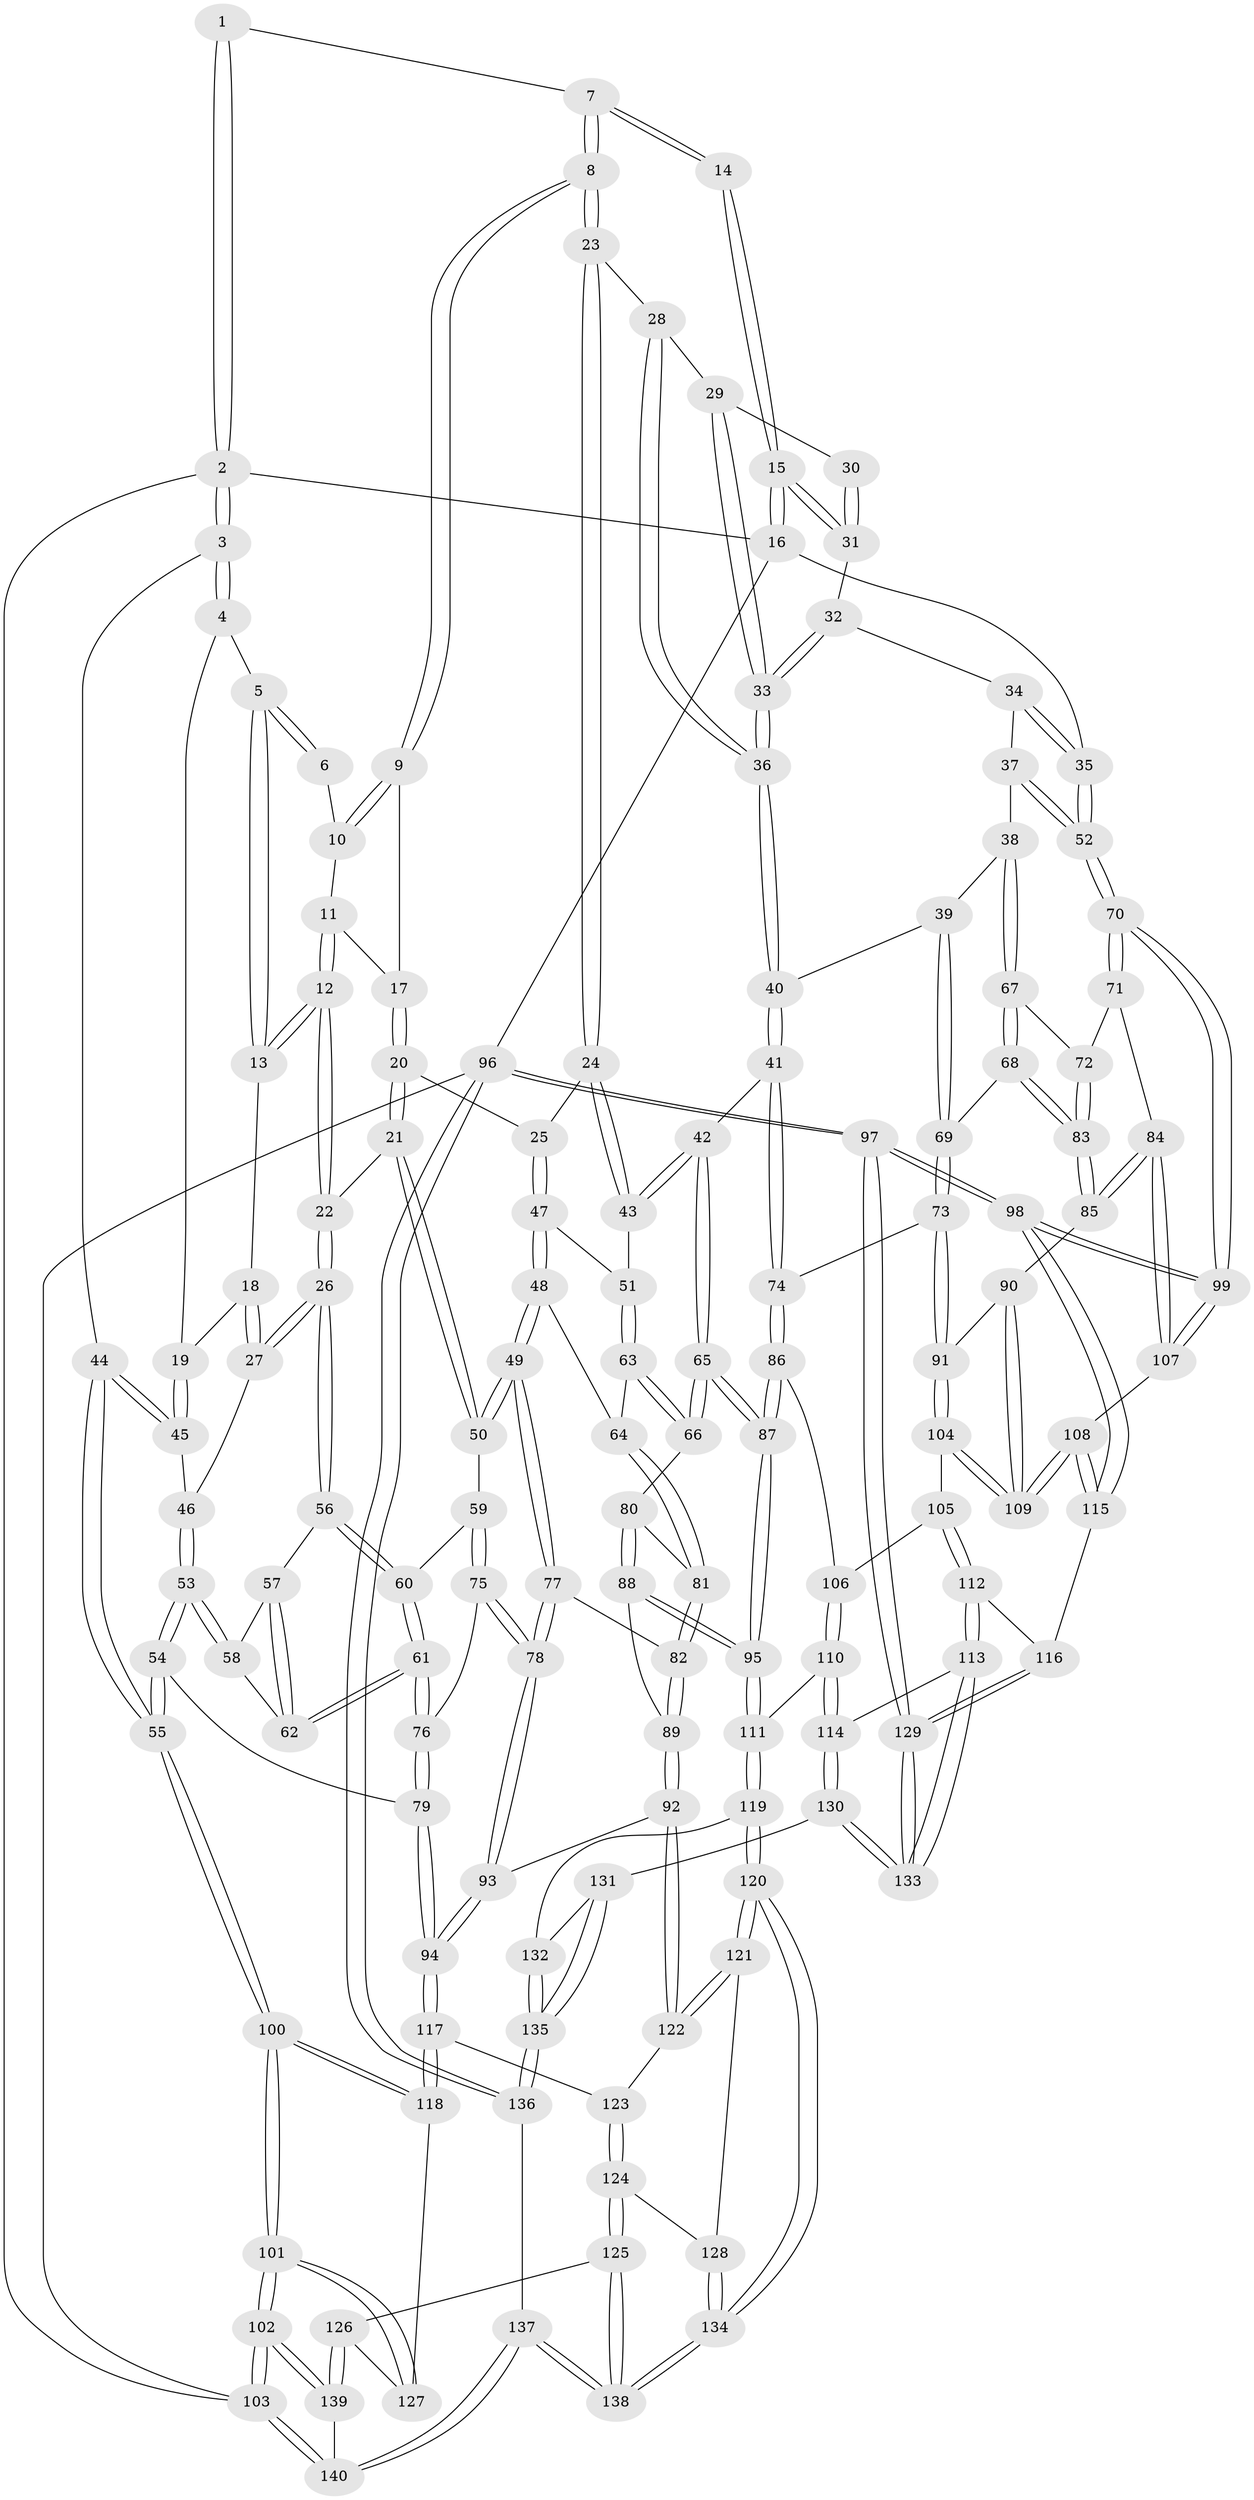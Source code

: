 // Generated by graph-tools (version 1.1) at 2025/51/03/09/25 03:51:02]
// undirected, 140 vertices, 347 edges
graph export_dot {
graph [start="1"]
  node [color=gray90,style=filled];
  1 [pos="+0.2518803670125772+0"];
  2 [pos="+0+0"];
  3 [pos="+0+0"];
  4 [pos="+0.15135122303528722+0.05289769745500291"];
  5 [pos="+0.17519510196496813+0.05013084967936911"];
  6 [pos="+0.2484576849314279+0"];
  7 [pos="+0.5397920532828326+0"];
  8 [pos="+0.545444901960806+0"];
  9 [pos="+0.3474496982927861+0.07898423287855712"];
  10 [pos="+0.2992392088855971+0.007886703615916315"];
  11 [pos="+0.24631760985926857+0.07757222077086688"];
  12 [pos="+0.2160837241753379+0.09589337356986156"];
  13 [pos="+0.19317259715474577+0.08006807831224895"];
  14 [pos="+1+0"];
  15 [pos="+1+0"];
  16 [pos="+1+0"];
  17 [pos="+0.34722144701873603+0.07952667449179507"];
  18 [pos="+0.15678240193133103+0.12159304343161587"];
  19 [pos="+0+0.1357167221050825"];
  20 [pos="+0.32926572625140926+0.19051631632131907"];
  21 [pos="+0.2906864557495178+0.22715564959345247"];
  22 [pos="+0.27955808286235906+0.2250408273560927"];
  23 [pos="+0.5800546950328911+0.09208185365789172"];
  24 [pos="+0.5581842820749644+0.1452605139693565"];
  25 [pos="+0.5336625042936511+0.1562671431522883"];
  26 [pos="+0.18563174477509173+0.25468335952745524"];
  27 [pos="+0.12815753821151124+0.2349779913695189"];
  28 [pos="+0.6451639143852547+0.10488836185996095"];
  29 [pos="+0.7564701668987698+0.08455145058184435"];
  30 [pos="+0.765045080975022+0.08086489815167634"];
  31 [pos="+0.8678135880471695+0.14555966604947626"];
  32 [pos="+0.8685962719549246+0.15471772102944345"];
  33 [pos="+0.806765245468337+0.22752228826551568"];
  34 [pos="+0.9252285914173748+0.19375709177763153"];
  35 [pos="+1+0.14992891920128804"];
  36 [pos="+0.788222117891078+0.265411513435188"];
  37 [pos="+0.9048946566526755+0.26486427111870287"];
  38 [pos="+0.8669831670879073+0.30174974133826277"];
  39 [pos="+0.8472178338709284+0.2975384943107997"];
  40 [pos="+0.7889493882745614+0.27985506985611824"];
  41 [pos="+0.7271744611753092+0.3391156919693137"];
  42 [pos="+0.7091547474127052+0.33465577024204674"];
  43 [pos="+0.5808019153651118+0.2382650554162965"];
  44 [pos="+0+0.07151942413602434"];
  45 [pos="+0+0.1357378293228963"];
  46 [pos="+0.12210153973625144+0.2343443021290824"];
  47 [pos="+0.42628745871215645+0.29419572636821695"];
  48 [pos="+0.3803953865615716+0.324579451570174"];
  49 [pos="+0.3602430820654422+0.3237731771309277"];
  50 [pos="+0.3236833019274568+0.2841601567095122"];
  51 [pos="+0.545385809185717+0.3087672113685507"];
  52 [pos="+1+0.27194251041576284"];
  53 [pos="+0.025417132833983714+0.3745808276536388"];
  54 [pos="+0+0.45418277512484023"];
  55 [pos="+0+0.4555211866113139"];
  56 [pos="+0.1807687359065467+0.28727751587602224"];
  57 [pos="+0.1243578563955534+0.34497860602969144"];
  58 [pos="+0.09834943841545973+0.35833143980353865"];
  59 [pos="+0.2444513908921958+0.3757617789393891"];
  60 [pos="+0.1829977227826173+0.3093891513371707"];
  61 [pos="+0.1751298366462085+0.4110095377494949"];
  62 [pos="+0.14447106201010848+0.3823112815621259"];
  63 [pos="+0.54136353791781+0.32667161206188594"];
  64 [pos="+0.42887997376411957+0.35428300112977473"];
  65 [pos="+0.5572272593370495+0.4211728324178467"];
  66 [pos="+0.5561662218239833+0.4199158209237494"];
  67 [pos="+0.9040200837215079+0.342934324816219"];
  68 [pos="+0.8526230033405636+0.41878056966841753"];
  69 [pos="+0.8365021733289261+0.4207178729848089"];
  70 [pos="+1+0.3066332030084163"];
  71 [pos="+0.9627867626273015+0.3665759990462941"];
  72 [pos="+0.9276847805369896+0.35410445087921044"];
  73 [pos="+0.7732916367361136+0.43935991829070403"];
  74 [pos="+0.7455909083444878+0.4278910396382359"];
  75 [pos="+0.22727844757038204+0.4351708041216648"];
  76 [pos="+0.17770515218966212+0.4296418581869271"];
  77 [pos="+0.3459650983053804+0.3894622815694242"];
  78 [pos="+0.2582790901875474+0.45272295169657994"];
  79 [pos="+0.07313709023806393+0.4998556803749152"];
  80 [pos="+0.46888591632995547+0.40936888009966765"];
  81 [pos="+0.46284203913387867+0.40530602555981793"];
  82 [pos="+0.3831706317133279+0.4527560152890477"];
  83 [pos="+0.8820981200102148+0.4397806179243809"];
  84 [pos="+0.9281481875267458+0.4708193567861604"];
  85 [pos="+0.9118456167991412+0.47246801004173794"];
  86 [pos="+0.6802998567950638+0.5056563198008819"];
  87 [pos="+0.5811734370519641+0.5272033760581071"];
  88 [pos="+0.41818167485813657+0.5599187946563142"];
  89 [pos="+0.40424706447423847+0.561929299321407"];
  90 [pos="+0.9057509785676334+0.4773256351626387"];
  91 [pos="+0.8355622214326268+0.5172712349889361"];
  92 [pos="+0.37003415490567876+0.5846688253229058"];
  93 [pos="+0.2882338446234732+0.5504827621682844"];
  94 [pos="+0.1508203617763932+0.6014381889622493"];
  95 [pos="+0.5550917691147037+0.5652081773086268"];
  96 [pos="+1+1"];
  97 [pos="+1+1"];
  98 [pos="+1+0.6768059715924069"];
  99 [pos="+1+0.5425621438528287"];
  100 [pos="+0+0.628139487222614"];
  101 [pos="+0+0.8296909113166883"];
  102 [pos="+0+1"];
  103 [pos="+0+1"];
  104 [pos="+0.8340457523670017+0.5524936911221418"];
  105 [pos="+0.80559775214985+0.5785070135221206"];
  106 [pos="+0.73503293719238+0.5690466078900926"];
  107 [pos="+0.9972186430144253+0.5243009423775147"];
  108 [pos="+0.9103660009032476+0.5896479015754507"];
  109 [pos="+0.9055302342731384+0.5864269454157529"];
  110 [pos="+0.6885466377840627+0.7257109116458399"];
  111 [pos="+0.6023543096055927+0.7168483698494263"];
  112 [pos="+0.8158457990034019+0.7409141305763428"];
  113 [pos="+0.8064985757107905+0.7461633725572193"];
  114 [pos="+0.7707103445595359+0.7620117737377062"];
  115 [pos="+0.9221647966743517+0.6908618985604608"];
  116 [pos="+0.8641845689362442+0.7343985158483938"];
  117 [pos="+0.14761168593652177+0.6425271162568446"];
  118 [pos="+0.10027750864336642+0.6954424157841136"];
  119 [pos="+0.5871360152923104+0.7330718619118899"];
  120 [pos="+0.47954577511415303+0.8017712082413165"];
  121 [pos="+0.3922242137877085+0.7450674425554874"];
  122 [pos="+0.35926221858368396+0.6759123566884733"];
  123 [pos="+0.23346417440463116+0.7084268429639355"];
  124 [pos="+0.22400439452677828+0.8360001276444035"];
  125 [pos="+0.19990727845011708+0.8619417020277497"];
  126 [pos="+0.15435429572155912+0.8748571881296764"];
  127 [pos="+0.09500247605327675+0.7804531269266235"];
  128 [pos="+0.295266572941855+0.8175962373760477"];
  129 [pos="+1+1"];
  130 [pos="+0.7611411329566723+0.8858911960717151"];
  131 [pos="+0.7608145982891313+0.8861807986754431"];
  132 [pos="+0.6280145156476624+0.8587719424541974"];
  133 [pos="+0.9877463176479336+1"];
  134 [pos="+0.4601333329777662+1"];
  135 [pos="+0.5736843077384847+1"];
  136 [pos="+0.5501710288151312+1"];
  137 [pos="+0.4813767651166871+1"];
  138 [pos="+0.4622970538312794+1"];
  139 [pos="+0.15353743099679262+0.8761409294088641"];
  140 [pos="+0.15825715971524953+1"];
  1 -- 2;
  1 -- 2;
  1 -- 7;
  2 -- 3;
  2 -- 3;
  2 -- 16;
  2 -- 103;
  3 -- 4;
  3 -- 4;
  3 -- 44;
  4 -- 5;
  4 -- 19;
  5 -- 6;
  5 -- 6;
  5 -- 13;
  5 -- 13;
  6 -- 10;
  7 -- 8;
  7 -- 8;
  7 -- 14;
  7 -- 14;
  8 -- 9;
  8 -- 9;
  8 -- 23;
  8 -- 23;
  9 -- 10;
  9 -- 10;
  9 -- 17;
  10 -- 11;
  11 -- 12;
  11 -- 12;
  11 -- 17;
  12 -- 13;
  12 -- 13;
  12 -- 22;
  12 -- 22;
  13 -- 18;
  14 -- 15;
  14 -- 15;
  15 -- 16;
  15 -- 16;
  15 -- 31;
  15 -- 31;
  16 -- 35;
  16 -- 96;
  17 -- 20;
  17 -- 20;
  18 -- 19;
  18 -- 27;
  18 -- 27;
  19 -- 45;
  19 -- 45;
  20 -- 21;
  20 -- 21;
  20 -- 25;
  21 -- 22;
  21 -- 50;
  21 -- 50;
  22 -- 26;
  22 -- 26;
  23 -- 24;
  23 -- 24;
  23 -- 28;
  24 -- 25;
  24 -- 43;
  24 -- 43;
  25 -- 47;
  25 -- 47;
  26 -- 27;
  26 -- 27;
  26 -- 56;
  26 -- 56;
  27 -- 46;
  28 -- 29;
  28 -- 36;
  28 -- 36;
  29 -- 30;
  29 -- 33;
  29 -- 33;
  30 -- 31;
  30 -- 31;
  31 -- 32;
  32 -- 33;
  32 -- 33;
  32 -- 34;
  33 -- 36;
  33 -- 36;
  34 -- 35;
  34 -- 35;
  34 -- 37;
  35 -- 52;
  35 -- 52;
  36 -- 40;
  36 -- 40;
  37 -- 38;
  37 -- 52;
  37 -- 52;
  38 -- 39;
  38 -- 67;
  38 -- 67;
  39 -- 40;
  39 -- 69;
  39 -- 69;
  40 -- 41;
  40 -- 41;
  41 -- 42;
  41 -- 74;
  41 -- 74;
  42 -- 43;
  42 -- 43;
  42 -- 65;
  42 -- 65;
  43 -- 51;
  44 -- 45;
  44 -- 45;
  44 -- 55;
  44 -- 55;
  45 -- 46;
  46 -- 53;
  46 -- 53;
  47 -- 48;
  47 -- 48;
  47 -- 51;
  48 -- 49;
  48 -- 49;
  48 -- 64;
  49 -- 50;
  49 -- 50;
  49 -- 77;
  49 -- 77;
  50 -- 59;
  51 -- 63;
  51 -- 63;
  52 -- 70;
  52 -- 70;
  53 -- 54;
  53 -- 54;
  53 -- 58;
  53 -- 58;
  54 -- 55;
  54 -- 55;
  54 -- 79;
  55 -- 100;
  55 -- 100;
  56 -- 57;
  56 -- 60;
  56 -- 60;
  57 -- 58;
  57 -- 62;
  57 -- 62;
  58 -- 62;
  59 -- 60;
  59 -- 75;
  59 -- 75;
  60 -- 61;
  60 -- 61;
  61 -- 62;
  61 -- 62;
  61 -- 76;
  61 -- 76;
  63 -- 64;
  63 -- 66;
  63 -- 66;
  64 -- 81;
  64 -- 81;
  65 -- 66;
  65 -- 66;
  65 -- 87;
  65 -- 87;
  66 -- 80;
  67 -- 68;
  67 -- 68;
  67 -- 72;
  68 -- 69;
  68 -- 83;
  68 -- 83;
  69 -- 73;
  69 -- 73;
  70 -- 71;
  70 -- 71;
  70 -- 99;
  70 -- 99;
  71 -- 72;
  71 -- 84;
  72 -- 83;
  72 -- 83;
  73 -- 74;
  73 -- 91;
  73 -- 91;
  74 -- 86;
  74 -- 86;
  75 -- 76;
  75 -- 78;
  75 -- 78;
  76 -- 79;
  76 -- 79;
  77 -- 78;
  77 -- 78;
  77 -- 82;
  78 -- 93;
  78 -- 93;
  79 -- 94;
  79 -- 94;
  80 -- 81;
  80 -- 88;
  80 -- 88;
  81 -- 82;
  81 -- 82;
  82 -- 89;
  82 -- 89;
  83 -- 85;
  83 -- 85;
  84 -- 85;
  84 -- 85;
  84 -- 107;
  84 -- 107;
  85 -- 90;
  86 -- 87;
  86 -- 87;
  86 -- 106;
  87 -- 95;
  87 -- 95;
  88 -- 89;
  88 -- 95;
  88 -- 95;
  89 -- 92;
  89 -- 92;
  90 -- 91;
  90 -- 109;
  90 -- 109;
  91 -- 104;
  91 -- 104;
  92 -- 93;
  92 -- 122;
  92 -- 122;
  93 -- 94;
  93 -- 94;
  94 -- 117;
  94 -- 117;
  95 -- 111;
  95 -- 111;
  96 -- 97;
  96 -- 97;
  96 -- 136;
  96 -- 136;
  96 -- 103;
  97 -- 98;
  97 -- 98;
  97 -- 129;
  97 -- 129;
  98 -- 99;
  98 -- 99;
  98 -- 115;
  98 -- 115;
  99 -- 107;
  99 -- 107;
  100 -- 101;
  100 -- 101;
  100 -- 118;
  100 -- 118;
  101 -- 102;
  101 -- 102;
  101 -- 127;
  101 -- 127;
  102 -- 103;
  102 -- 103;
  102 -- 139;
  102 -- 139;
  103 -- 140;
  103 -- 140;
  104 -- 105;
  104 -- 109;
  104 -- 109;
  105 -- 106;
  105 -- 112;
  105 -- 112;
  106 -- 110;
  106 -- 110;
  107 -- 108;
  108 -- 109;
  108 -- 109;
  108 -- 115;
  108 -- 115;
  110 -- 111;
  110 -- 114;
  110 -- 114;
  111 -- 119;
  111 -- 119;
  112 -- 113;
  112 -- 113;
  112 -- 116;
  113 -- 114;
  113 -- 133;
  113 -- 133;
  114 -- 130;
  114 -- 130;
  115 -- 116;
  116 -- 129;
  116 -- 129;
  117 -- 118;
  117 -- 118;
  117 -- 123;
  118 -- 127;
  119 -- 120;
  119 -- 120;
  119 -- 132;
  120 -- 121;
  120 -- 121;
  120 -- 134;
  120 -- 134;
  121 -- 122;
  121 -- 122;
  121 -- 128;
  122 -- 123;
  123 -- 124;
  123 -- 124;
  124 -- 125;
  124 -- 125;
  124 -- 128;
  125 -- 126;
  125 -- 138;
  125 -- 138;
  126 -- 127;
  126 -- 139;
  126 -- 139;
  128 -- 134;
  128 -- 134;
  129 -- 133;
  129 -- 133;
  130 -- 131;
  130 -- 133;
  130 -- 133;
  131 -- 132;
  131 -- 135;
  131 -- 135;
  132 -- 135;
  132 -- 135;
  134 -- 138;
  134 -- 138;
  135 -- 136;
  135 -- 136;
  136 -- 137;
  137 -- 138;
  137 -- 138;
  137 -- 140;
  137 -- 140;
  139 -- 140;
}
